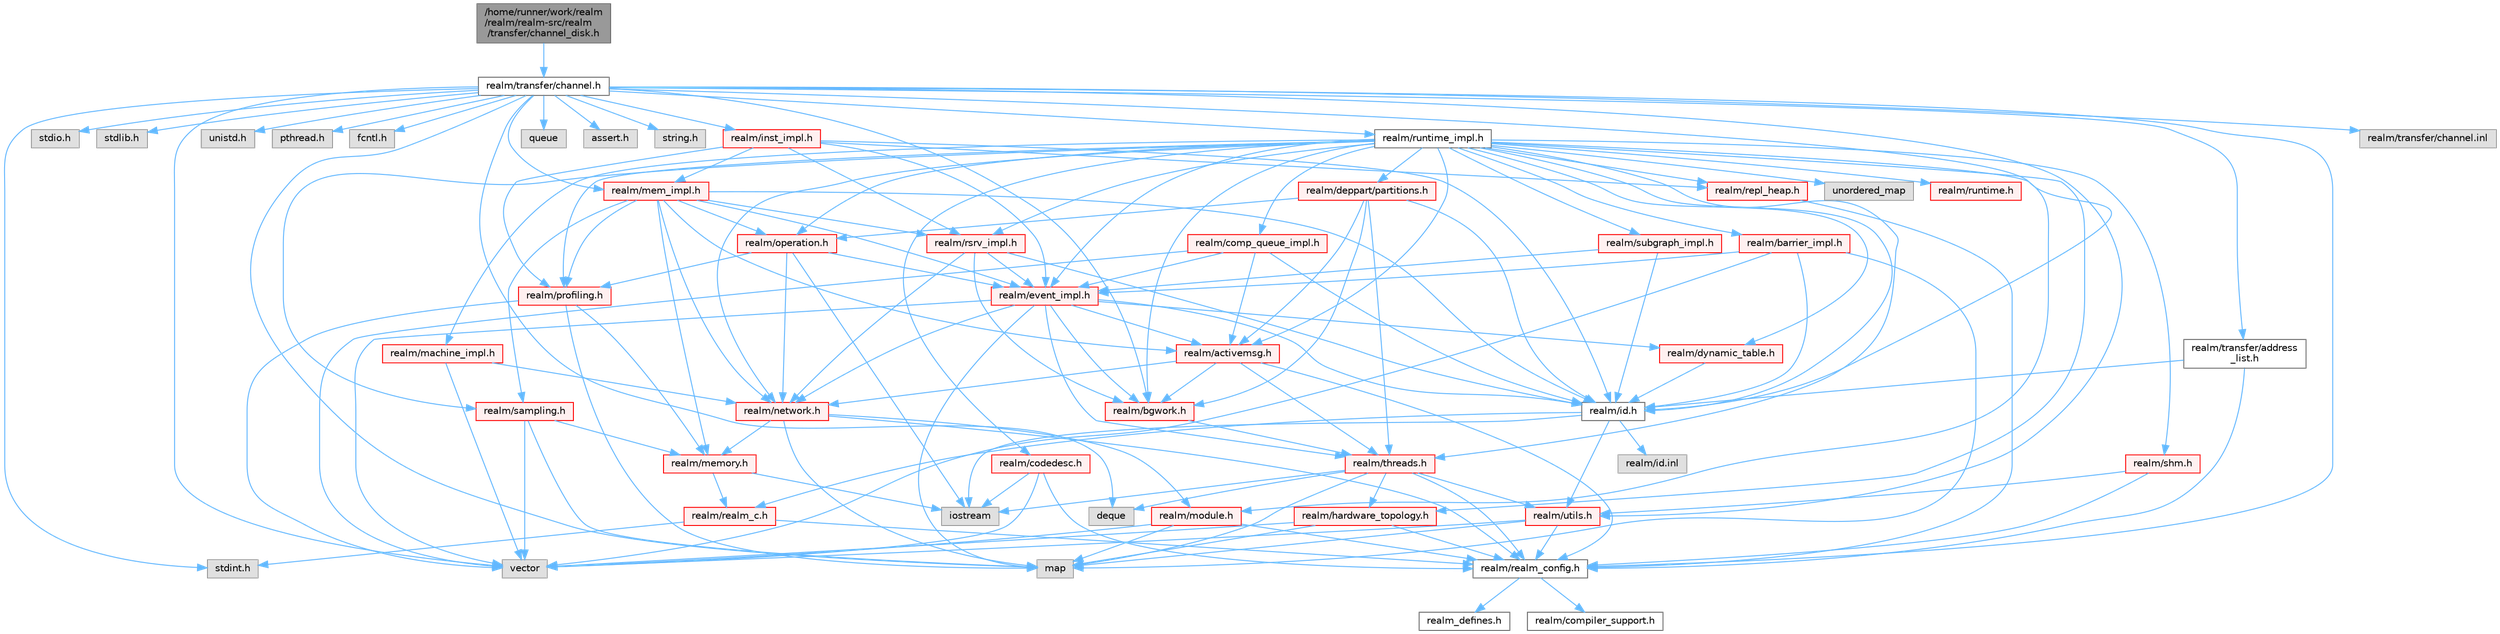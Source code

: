 digraph "/home/runner/work/realm/realm/realm-src/realm/transfer/channel_disk.h"
{
 // LATEX_PDF_SIZE
  bgcolor="transparent";
  edge [fontname=Helvetica,fontsize=10,labelfontname=Helvetica,labelfontsize=10];
  node [fontname=Helvetica,fontsize=10,shape=box,height=0.2,width=0.4];
  Node1 [id="Node000001",label="/home/runner/work/realm\l/realm/realm-src/realm\l/transfer/channel_disk.h",height=0.2,width=0.4,color="gray40", fillcolor="grey60", style="filled", fontcolor="black",tooltip=" "];
  Node1 -> Node2 [id="edge1_Node000001_Node000002",color="steelblue1",style="solid",tooltip=" "];
  Node2 [id="Node000002",label="realm/transfer/channel.h",height=0.2,width=0.4,color="grey40", fillcolor="white", style="filled",URL="$channel_8h.html",tooltip=" "];
  Node2 -> Node3 [id="edge2_Node000002_Node000003",color="steelblue1",style="solid",tooltip=" "];
  Node3 [id="Node000003",label="realm/realm_config.h",height=0.2,width=0.4,color="grey40", fillcolor="white", style="filled",URL="$realm__config_8h.html",tooltip=" "];
  Node3 -> Node4 [id="edge3_Node000003_Node000004",color="steelblue1",style="solid",tooltip=" "];
  Node4 [id="Node000004",label="realm_defines.h",height=0.2,width=0.4,color="grey40", fillcolor="white", style="filled",URL="$realm__defines_8h.html",tooltip=" "];
  Node3 -> Node5 [id="edge4_Node000003_Node000005",color="steelblue1",style="solid",tooltip=" "];
  Node5 [id="Node000005",label="realm/compiler_support.h",height=0.2,width=0.4,color="grey40", fillcolor="white", style="filled",URL="$compiler__support_8h.html",tooltip=" "];
  Node2 -> Node6 [id="edge5_Node000002_Node000006",color="steelblue1",style="solid",tooltip=" "];
  Node6 [id="Node000006",label="stdio.h",height=0.2,width=0.4,color="grey60", fillcolor="#E0E0E0", style="filled",tooltip=" "];
  Node2 -> Node7 [id="edge6_Node000002_Node000007",color="steelblue1",style="solid",tooltip=" "];
  Node7 [id="Node000007",label="stdlib.h",height=0.2,width=0.4,color="grey60", fillcolor="#E0E0E0", style="filled",tooltip=" "];
  Node2 -> Node8 [id="edge7_Node000002_Node000008",color="steelblue1",style="solid",tooltip=" "];
  Node8 [id="Node000008",label="stdint.h",height=0.2,width=0.4,color="grey60", fillcolor="#E0E0E0", style="filled",tooltip=" "];
  Node2 -> Node9 [id="edge8_Node000002_Node000009",color="steelblue1",style="solid",tooltip=" "];
  Node9 [id="Node000009",label="unistd.h",height=0.2,width=0.4,color="grey60", fillcolor="#E0E0E0", style="filled",tooltip=" "];
  Node2 -> Node10 [id="edge9_Node000002_Node000010",color="steelblue1",style="solid",tooltip=" "];
  Node10 [id="Node000010",label="pthread.h",height=0.2,width=0.4,color="grey60", fillcolor="#E0E0E0", style="filled",tooltip=" "];
  Node2 -> Node11 [id="edge10_Node000002_Node000011",color="steelblue1",style="solid",tooltip=" "];
  Node11 [id="Node000011",label="fcntl.h",height=0.2,width=0.4,color="grey60", fillcolor="#E0E0E0", style="filled",tooltip=" "];
  Node2 -> Node12 [id="edge11_Node000002_Node000012",color="steelblue1",style="solid",tooltip=" "];
  Node12 [id="Node000012",label="map",height=0.2,width=0.4,color="grey60", fillcolor="#E0E0E0", style="filled",tooltip=" "];
  Node2 -> Node13 [id="edge12_Node000002_Node000013",color="steelblue1",style="solid",tooltip=" "];
  Node13 [id="Node000013",label="vector",height=0.2,width=0.4,color="grey60", fillcolor="#E0E0E0", style="filled",tooltip=" "];
  Node2 -> Node14 [id="edge13_Node000002_Node000014",color="steelblue1",style="solid",tooltip=" "];
  Node14 [id="Node000014",label="deque",height=0.2,width=0.4,color="grey60", fillcolor="#E0E0E0", style="filled",tooltip=" "];
  Node2 -> Node15 [id="edge14_Node000002_Node000015",color="steelblue1",style="solid",tooltip=" "];
  Node15 [id="Node000015",label="queue",height=0.2,width=0.4,color="grey60", fillcolor="#E0E0E0", style="filled",tooltip=" "];
  Node2 -> Node16 [id="edge15_Node000002_Node000016",color="steelblue1",style="solid",tooltip=" "];
  Node16 [id="Node000016",label="assert.h",height=0.2,width=0.4,color="grey60", fillcolor="#E0E0E0", style="filled",tooltip=" "];
  Node2 -> Node17 [id="edge16_Node000002_Node000017",color="steelblue1",style="solid",tooltip=" "];
  Node17 [id="Node000017",label="string.h",height=0.2,width=0.4,color="grey60", fillcolor="#E0E0E0", style="filled",tooltip=" "];
  Node2 -> Node18 [id="edge17_Node000002_Node000018",color="steelblue1",style="solid",tooltip=" "];
  Node18 [id="Node000018",label="realm/id.h",height=0.2,width=0.4,color="grey40", fillcolor="white", style="filled",URL="$id_8h.html",tooltip=" "];
  Node18 -> Node19 [id="edge18_Node000018_Node000019",color="steelblue1",style="solid",tooltip=" "];
  Node19 [id="Node000019",label="realm/realm_c.h",height=0.2,width=0.4,color="red", fillcolor="#FFF0F0", style="filled",URL="$realm__c_8h.html",tooltip=" "];
  Node19 -> Node3 [id="edge19_Node000019_Node000003",color="steelblue1",style="solid",tooltip=" "];
  Node19 -> Node8 [id="edge20_Node000019_Node000008",color="steelblue1",style="solid",tooltip=" "];
  Node18 -> Node21 [id="edge21_Node000018_Node000021",color="steelblue1",style="solid",tooltip=" "];
  Node21 [id="Node000021",label="realm/utils.h",height=0.2,width=0.4,color="red", fillcolor="#FFF0F0", style="filled",URL="$utils_8h.html",tooltip=" "];
  Node21 -> Node3 [id="edge22_Node000021_Node000003",color="steelblue1",style="solid",tooltip=" "];
  Node21 -> Node13 [id="edge23_Node000021_Node000013",color="steelblue1",style="solid",tooltip=" "];
  Node21 -> Node12 [id="edge24_Node000021_Node000012",color="steelblue1",style="solid",tooltip=" "];
  Node18 -> Node28 [id="edge25_Node000018_Node000028",color="steelblue1",style="solid",tooltip=" "];
  Node28 [id="Node000028",label="iostream",height=0.2,width=0.4,color="grey60", fillcolor="#E0E0E0", style="filled",tooltip=" "];
  Node18 -> Node29 [id="edge26_Node000018_Node000029",color="steelblue1",style="solid",tooltip=" "];
  Node29 [id="Node000029",label="realm/id.inl",height=0.2,width=0.4,color="grey60", fillcolor="#E0E0E0", style="filled",tooltip=" "];
  Node2 -> Node30 [id="edge27_Node000002_Node000030",color="steelblue1",style="solid",tooltip=" "];
  Node30 [id="Node000030",label="realm/runtime_impl.h",height=0.2,width=0.4,color="grey40", fillcolor="white", style="filled",URL="$runtime__impl_8h.html",tooltip=" "];
  Node30 -> Node31 [id="edge28_Node000030_Node000031",color="steelblue1",style="solid",tooltip=" "];
  Node31 [id="Node000031",label="realm/runtime.h",height=0.2,width=0.4,color="red", fillcolor="#FFF0F0", style="filled",URL="$runtime_8h.html",tooltip=" "];
  Node30 -> Node18 [id="edge29_Node000030_Node000018",color="steelblue1",style="solid",tooltip=" "];
  Node30 -> Node53 [id="edge30_Node000030_Node000053",color="steelblue1",style="solid",tooltip=" "];
  Node53 [id="Node000053",label="realm/network.h",height=0.2,width=0.4,color="red", fillcolor="#FFF0F0", style="filled",URL="$network_8h.html",tooltip=" "];
  Node53 -> Node3 [id="edge31_Node000053_Node000003",color="steelblue1",style="solid",tooltip=" "];
  Node53 -> Node54 [id="edge32_Node000053_Node000054",color="steelblue1",style="solid",tooltip=" "];
  Node54 [id="Node000054",label="realm/module.h",height=0.2,width=0.4,color="red", fillcolor="#FFF0F0", style="filled",URL="$module_8h.html",tooltip=" "];
  Node54 -> Node3 [id="edge33_Node000054_Node000003",color="steelblue1",style="solid",tooltip=" "];
  Node54 -> Node13 [id="edge34_Node000054_Node000013",color="steelblue1",style="solid",tooltip=" "];
  Node54 -> Node12 [id="edge35_Node000054_Node000012",color="steelblue1",style="solid",tooltip=" "];
  Node53 -> Node34 [id="edge36_Node000053_Node000034",color="steelblue1",style="solid",tooltip=" "];
  Node34 [id="Node000034",label="realm/memory.h",height=0.2,width=0.4,color="red", fillcolor="#FFF0F0", style="filled",URL="$memory_8h.html",tooltip=" "];
  Node34 -> Node19 [id="edge37_Node000034_Node000019",color="steelblue1",style="solid",tooltip=" "];
  Node34 -> Node28 [id="edge38_Node000034_Node000028",color="steelblue1",style="solid",tooltip=" "];
  Node53 -> Node12 [id="edge39_Node000053_Node000012",color="steelblue1",style="solid",tooltip=" "];
  Node30 -> Node64 [id="edge40_Node000030_Node000064",color="steelblue1",style="solid",tooltip=" "];
  Node64 [id="Node000064",label="realm/operation.h",height=0.2,width=0.4,color="red", fillcolor="#FFF0F0", style="filled",URL="$operation_8h.html",tooltip=" "];
  Node64 -> Node65 [id="edge41_Node000064_Node000065",color="steelblue1",style="solid",tooltip=" "];
  Node65 [id="Node000065",label="realm/profiling.h",height=0.2,width=0.4,color="red", fillcolor="#FFF0F0", style="filled",URL="$profiling_8h.html",tooltip=" "];
  Node65 -> Node13 [id="edge42_Node000065_Node000013",color="steelblue1",style="solid",tooltip=" "];
  Node65 -> Node12 [id="edge43_Node000065_Node000012",color="steelblue1",style="solid",tooltip=" "];
  Node65 -> Node34 [id="edge44_Node000065_Node000034",color="steelblue1",style="solid",tooltip=" "];
  Node64 -> Node73 [id="edge45_Node000064_Node000073",color="steelblue1",style="solid",tooltip=" "];
  Node73 [id="Node000073",label="realm/event_impl.h",height=0.2,width=0.4,color="red", fillcolor="#FFF0F0", style="filled",URL="$event__impl_8h.html",tooltip=" "];
  Node73 -> Node18 [id="edge46_Node000073_Node000018",color="steelblue1",style="solid",tooltip=" "];
  Node73 -> Node53 [id="edge47_Node000073_Node000053",color="steelblue1",style="solid",tooltip=" "];
  Node73 -> Node74 [id="edge48_Node000073_Node000074",color="steelblue1",style="solid",tooltip=" "];
  Node74 [id="Node000074",label="realm/activemsg.h",height=0.2,width=0.4,color="red", fillcolor="#FFF0F0", style="filled",URL="$activemsg_8h.html",tooltip=" "];
  Node74 -> Node3 [id="edge49_Node000074_Node000003",color="steelblue1",style="solid",tooltip=" "];
  Node74 -> Node53 [id="edge50_Node000074_Node000053",color="steelblue1",style="solid",tooltip=" "];
  Node74 -> Node77 [id="edge51_Node000074_Node000077",color="steelblue1",style="solid",tooltip=" "];
  Node77 [id="Node000077",label="realm/threads.h",height=0.2,width=0.4,color="red", fillcolor="#FFF0F0", style="filled",URL="$threads_8h.html",tooltip=" "];
  Node77 -> Node3 [id="edge52_Node000077_Node000003",color="steelblue1",style="solid",tooltip=" "];
  Node77 -> Node21 [id="edge53_Node000077_Node000021",color="steelblue1",style="solid",tooltip=" "];
  Node77 -> Node78 [id="edge54_Node000077_Node000078",color="steelblue1",style="solid",tooltip=" "];
  Node78 [id="Node000078",label="realm/hardware_topology.h",height=0.2,width=0.4,color="red", fillcolor="#FFF0F0", style="filled",URL="$hardware__topology_8h.html",tooltip=" "];
  Node78 -> Node3 [id="edge55_Node000078_Node000003",color="steelblue1",style="solid",tooltip=" "];
  Node78 -> Node12 [id="edge56_Node000078_Node000012",color="steelblue1",style="solid",tooltip=" "];
  Node78 -> Node13 [id="edge57_Node000078_Node000013",color="steelblue1",style="solid",tooltip=" "];
  Node77 -> Node12 [id="edge58_Node000077_Node000012",color="steelblue1",style="solid",tooltip=" "];
  Node77 -> Node14 [id="edge59_Node000077_Node000014",color="steelblue1",style="solid",tooltip=" "];
  Node77 -> Node28 [id="edge60_Node000077_Node000028",color="steelblue1",style="solid",tooltip=" "];
  Node74 -> Node81 [id="edge61_Node000074_Node000081",color="steelblue1",style="solid",tooltip=" "];
  Node81 [id="Node000081",label="realm/bgwork.h",height=0.2,width=0.4,color="red", fillcolor="#FFF0F0", style="filled",URL="$bgwork_8h.html",tooltip=" "];
  Node81 -> Node77 [id="edge62_Node000081_Node000077",color="steelblue1",style="solid",tooltip=" "];
  Node73 -> Node77 [id="edge63_Node000073_Node000077",color="steelblue1",style="solid",tooltip=" "];
  Node73 -> Node81 [id="edge64_Node000073_Node000081",color="steelblue1",style="solid",tooltip=" "];
  Node73 -> Node94 [id="edge65_Node000073_Node000094",color="steelblue1",style="solid",tooltip=" "];
  Node94 [id="Node000094",label="realm/dynamic_table.h",height=0.2,width=0.4,color="red", fillcolor="#FFF0F0", style="filled",URL="$dynamic__table_8h.html",tooltip=" "];
  Node94 -> Node18 [id="edge66_Node000094_Node000018",color="steelblue1",style="solid",tooltip=" "];
  Node73 -> Node13 [id="edge67_Node000073_Node000013",color="steelblue1",style="solid",tooltip=" "];
  Node73 -> Node12 [id="edge68_Node000073_Node000012",color="steelblue1",style="solid",tooltip=" "];
  Node64 -> Node53 [id="edge69_Node000064_Node000053",color="steelblue1",style="solid",tooltip=" "];
  Node64 -> Node28 [id="edge70_Node000064_Node000028",color="steelblue1",style="solid",tooltip=" "];
  Node30 -> Node65 [id="edge71_Node000030_Node000065",color="steelblue1",style="solid",tooltip=" "];
  Node30 -> Node94 [id="edge72_Node000030_Node000094",color="steelblue1",style="solid",tooltip=" "];
  Node30 -> Node98 [id="edge73_Node000030_Node000098",color="steelblue1",style="solid",tooltip=" "];
  Node98 [id="Node000098",label="realm/codedesc.h",height=0.2,width=0.4,color="red", fillcolor="#FFF0F0", style="filled",URL="$codedesc_8h.html",tooltip=" "];
  Node98 -> Node3 [id="edge74_Node000098_Node000003",color="steelblue1",style="solid",tooltip=" "];
  Node98 -> Node13 [id="edge75_Node000098_Node000013",color="steelblue1",style="solid",tooltip=" "];
  Node98 -> Node28 [id="edge76_Node000098_Node000028",color="steelblue1",style="solid",tooltip=" "];
  Node30 -> Node100 [id="edge77_Node000030_Node000100",color="steelblue1",style="solid",tooltip=" "];
  Node100 [id="Node000100",label="realm/deppart/partitions.h",height=0.2,width=0.4,color="red", fillcolor="#FFF0F0", style="filled",URL="$partitions_8h.html",tooltip=" "];
  Node100 -> Node74 [id="edge78_Node000100_Node000074",color="steelblue1",style="solid",tooltip=" "];
  Node100 -> Node18 [id="edge79_Node000100_Node000018",color="steelblue1",style="solid",tooltip=" "];
  Node100 -> Node64 [id="edge80_Node000100_Node000064",color="steelblue1",style="solid",tooltip=" "];
  Node100 -> Node77 [id="edge81_Node000100_Node000077",color="steelblue1",style="solid",tooltip=" "];
  Node100 -> Node81 [id="edge82_Node000100_Node000081",color="steelblue1",style="solid",tooltip=" "];
  Node30 -> Node119 [id="edge83_Node000030_Node000119",color="steelblue1",style="solid",tooltip=" "];
  Node119 [id="Node000119",label="realm/comp_queue_impl.h",height=0.2,width=0.4,color="red", fillcolor="#FFF0F0", style="filled",URL="$comp__queue__impl_8h.html",tooltip=" "];
  Node119 -> Node18 [id="edge84_Node000119_Node000018",color="steelblue1",style="solid",tooltip=" "];
  Node119 -> Node74 [id="edge85_Node000119_Node000074",color="steelblue1",style="solid",tooltip=" "];
  Node119 -> Node73 [id="edge86_Node000119_Node000073",color="steelblue1",style="solid",tooltip=" "];
  Node119 -> Node13 [id="edge87_Node000119_Node000013",color="steelblue1",style="solid",tooltip=" "];
  Node30 -> Node73 [id="edge88_Node000030_Node000073",color="steelblue1",style="solid",tooltip=" "];
  Node30 -> Node120 [id="edge89_Node000030_Node000120",color="steelblue1",style="solid",tooltip=" "];
  Node120 [id="Node000120",label="realm/barrier_impl.h",height=0.2,width=0.4,color="red", fillcolor="#FFF0F0", style="filled",URL="$barrier__impl_8h.html",tooltip=" "];
  Node120 -> Node73 [id="edge90_Node000120_Node000073",color="steelblue1",style="solid",tooltip=" "];
  Node120 -> Node18 [id="edge91_Node000120_Node000018",color="steelblue1",style="solid",tooltip=" "];
  Node120 -> Node13 [id="edge92_Node000120_Node000013",color="steelblue1",style="solid",tooltip=" "];
  Node120 -> Node12 [id="edge93_Node000120_Node000012",color="steelblue1",style="solid",tooltip=" "];
  Node30 -> Node122 [id="edge94_Node000030_Node000122",color="steelblue1",style="solid",tooltip=" "];
  Node122 [id="Node000122",label="realm/rsrv_impl.h",height=0.2,width=0.4,color="red", fillcolor="#FFF0F0", style="filled",URL="$rsrv__impl_8h.html",tooltip=" "];
  Node122 -> Node18 [id="edge95_Node000122_Node000018",color="steelblue1",style="solid",tooltip=" "];
  Node122 -> Node53 [id="edge96_Node000122_Node000053",color="steelblue1",style="solid",tooltip=" "];
  Node122 -> Node81 [id="edge97_Node000122_Node000081",color="steelblue1",style="solid",tooltip=" "];
  Node122 -> Node73 [id="edge98_Node000122_Node000073",color="steelblue1",style="solid",tooltip=" "];
  Node30 -> Node125 [id="edge99_Node000030_Node000125",color="steelblue1",style="solid",tooltip=" "];
  Node125 [id="Node000125",label="realm/subgraph_impl.h",height=0.2,width=0.4,color="red", fillcolor="#FFF0F0", style="filled",URL="$subgraph__impl_8h.html",tooltip=" "];
  Node125 -> Node18 [id="edge100_Node000125_Node000018",color="steelblue1",style="solid",tooltip=" "];
  Node125 -> Node73 [id="edge101_Node000125_Node000073",color="steelblue1",style="solid",tooltip=" "];
  Node30 -> Node128 [id="edge102_Node000030_Node000128",color="steelblue1",style="solid",tooltip=" "];
  Node128 [id="Node000128",label="realm/machine_impl.h",height=0.2,width=0.4,color="red", fillcolor="#FFF0F0", style="filled",URL="$machine__impl_8h.html",tooltip=" "];
  Node128 -> Node53 [id="edge103_Node000128_Node000053",color="steelblue1",style="solid",tooltip=" "];
  Node128 -> Node13 [id="edge104_Node000128_Node000013",color="steelblue1",style="solid",tooltip=" "];
  Node30 -> Node77 [id="edge105_Node000030_Node000077",color="steelblue1",style="solid",tooltip=" "];
  Node30 -> Node108 [id="edge106_Node000030_Node000108",color="steelblue1",style="solid",tooltip=" "];
  Node108 [id="Node000108",label="realm/sampling.h",height=0.2,width=0.4,color="red", fillcolor="#FFF0F0", style="filled",URL="$sampling_8h.html",tooltip=" "];
  Node108 -> Node13 [id="edge107_Node000108_Node000013",color="steelblue1",style="solid",tooltip=" "];
  Node108 -> Node12 [id="edge108_Node000108_Node000012",color="steelblue1",style="solid",tooltip=" "];
  Node108 -> Node34 [id="edge109_Node000108_Node000034",color="steelblue1",style="solid",tooltip=" "];
  Node30 -> Node54 [id="edge110_Node000030_Node000054",color="steelblue1",style="solid",tooltip=" "];
  Node30 -> Node81 [id="edge111_Node000030_Node000081",color="steelblue1",style="solid",tooltip=" "];
  Node30 -> Node74 [id="edge112_Node000030_Node000074",color="steelblue1",style="solid",tooltip=" "];
  Node30 -> Node131 [id="edge113_Node000030_Node000131",color="steelblue1",style="solid",tooltip=" "];
  Node131 [id="Node000131",label="realm/repl_heap.h",height=0.2,width=0.4,color="red", fillcolor="#FFF0F0", style="filled",URL="$repl__heap_8h.html",tooltip=" "];
  Node131 -> Node3 [id="edge114_Node000131_Node000003",color="steelblue1",style="solid",tooltip=" "];
  Node30 -> Node132 [id="edge115_Node000030_Node000132",color="steelblue1",style="solid",tooltip=" "];
  Node132 [id="Node000132",label="realm/shm.h",height=0.2,width=0.4,color="red", fillcolor="#FFF0F0", style="filled",URL="$shm_8h.html",tooltip=" "];
  Node132 -> Node3 [id="edge116_Node000132_Node000003",color="steelblue1",style="solid",tooltip=" "];
  Node132 -> Node21 [id="edge117_Node000132_Node000021",color="steelblue1",style="solid",tooltip=" "];
  Node30 -> Node78 [id="edge118_Node000030_Node000078",color="steelblue1",style="solid",tooltip=" "];
  Node30 -> Node51 [id="edge119_Node000030_Node000051",color="steelblue1",style="solid",tooltip=" "];
  Node51 [id="Node000051",label="unordered_map",height=0.2,width=0.4,color="grey60", fillcolor="#E0E0E0", style="filled",tooltip=" "];
  Node2 -> Node133 [id="edge120_Node000002_Node000133",color="steelblue1",style="solid",tooltip=" "];
  Node133 [id="Node000133",label="realm/mem_impl.h",height=0.2,width=0.4,color="red", fillcolor="#FFF0F0", style="filled",URL="$mem__impl_8h.html",tooltip=" "];
  Node133 -> Node34 [id="edge121_Node000133_Node000034",color="steelblue1",style="solid",tooltip=" "];
  Node133 -> Node18 [id="edge122_Node000133_Node000018",color="steelblue1",style="solid",tooltip=" "];
  Node133 -> Node53 [id="edge123_Node000133_Node000053",color="steelblue1",style="solid",tooltip=" "];
  Node133 -> Node74 [id="edge124_Node000133_Node000074",color="steelblue1",style="solid",tooltip=" "];
  Node133 -> Node64 [id="edge125_Node000133_Node000064",color="steelblue1",style="solid",tooltip=" "];
  Node133 -> Node65 [id="edge126_Node000133_Node000065",color="steelblue1",style="solid",tooltip=" "];
  Node133 -> Node108 [id="edge127_Node000133_Node000108",color="steelblue1",style="solid",tooltip=" "];
  Node133 -> Node73 [id="edge128_Node000133_Node000073",color="steelblue1",style="solid",tooltip=" "];
  Node133 -> Node122 [id="edge129_Node000133_Node000122",color="steelblue1",style="solid",tooltip=" "];
  Node2 -> Node136 [id="edge130_Node000002_Node000136",color="steelblue1",style="solid",tooltip=" "];
  Node136 [id="Node000136",label="realm/inst_impl.h",height=0.2,width=0.4,color="red", fillcolor="#FFF0F0", style="filled",URL="$inst__impl_8h.html",tooltip=" "];
  Node136 -> Node18 [id="edge131_Node000136_Node000018",color="steelblue1",style="solid",tooltip=" "];
  Node136 -> Node122 [id="edge132_Node000136_Node000122",color="steelblue1",style="solid",tooltip=" "];
  Node136 -> Node73 [id="edge133_Node000136_Node000073",color="steelblue1",style="solid",tooltip=" "];
  Node136 -> Node65 [id="edge134_Node000136_Node000065",color="steelblue1",style="solid",tooltip=" "];
  Node136 -> Node133 [id="edge135_Node000136_Node000133",color="steelblue1",style="solid",tooltip=" "];
  Node136 -> Node131 [id="edge136_Node000136_Node000131",color="steelblue1",style="solid",tooltip=" "];
  Node2 -> Node81 [id="edge137_Node000002_Node000081",color="steelblue1",style="solid",tooltip=" "];
  Node2 -> Node21 [id="edge138_Node000002_Node000021",color="steelblue1",style="solid",tooltip=" "];
  Node2 -> Node140 [id="edge139_Node000002_Node000140",color="steelblue1",style="solid",tooltip=" "];
  Node140 [id="Node000140",label="realm/transfer/address\l_list.h",height=0.2,width=0.4,color="grey40", fillcolor="white", style="filled",URL="$address__list_8h.html",tooltip=" "];
  Node140 -> Node3 [id="edge140_Node000140_Node000003",color="steelblue1",style="solid",tooltip=" "];
  Node140 -> Node18 [id="edge141_Node000140_Node000018",color="steelblue1",style="solid",tooltip=" "];
  Node2 -> Node141 [id="edge142_Node000002_Node000141",color="steelblue1",style="solid",tooltip=" "];
  Node141 [id="Node000141",label="realm/transfer/channel.inl",height=0.2,width=0.4,color="grey60", fillcolor="#E0E0E0", style="filled",tooltip=" "];
}
